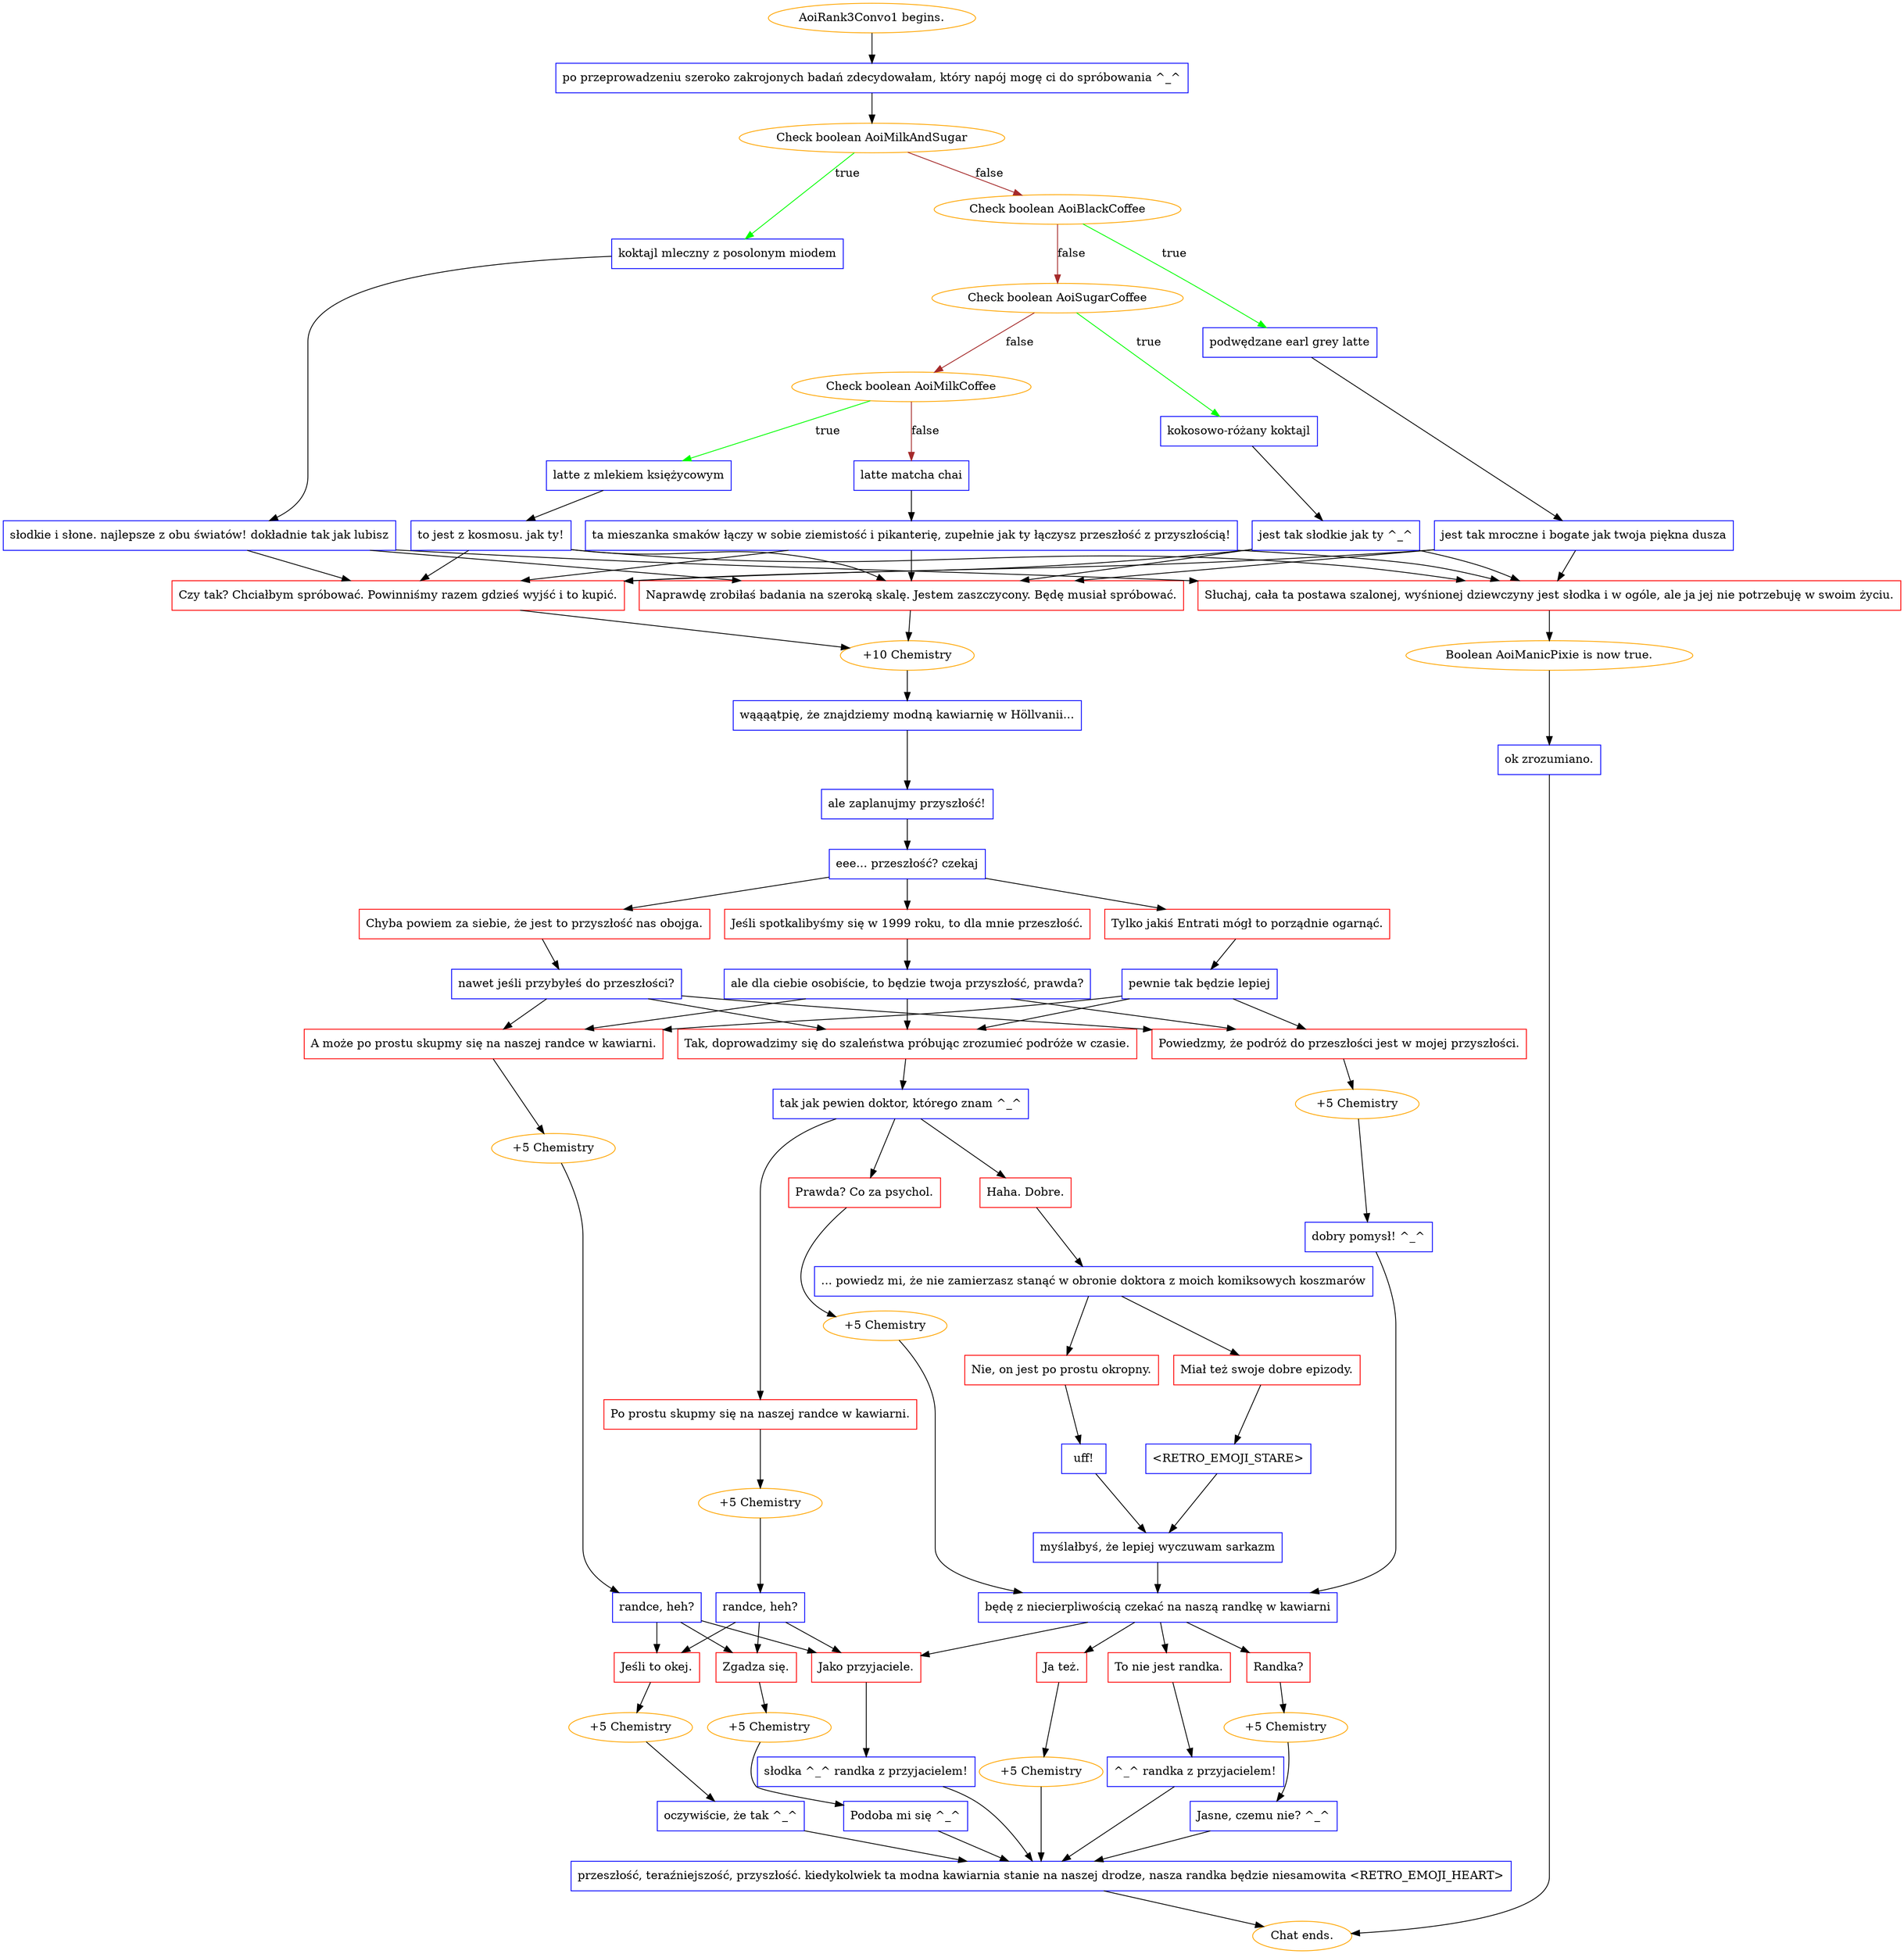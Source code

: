 digraph {
	"AoiRank3Convo1 begins." [color=orange];
		"AoiRank3Convo1 begins." -> j3162138656;
	j3162138656 [label="po przeprowadzeniu szeroko zakrojonych badań zdecydowałam, który napój mogę ci do spróbowania ^_^",shape=box,color=blue];
		j3162138656 -> j4211444181;
	j4211444181 [label="Check boolean AoiMilkAndSugar",color=orange];
		j4211444181 -> j4215006787 [label=true,color=green];
		j4211444181 -> j859293947 [label=false,color=brown];
	j4215006787 [label="koktajl mleczny z posolonym miodem",shape=box,color=blue];
		j4215006787 -> j3013231742;
	j859293947 [label="Check boolean AoiBlackCoffee",color=orange];
		j859293947 -> j2888755619 [label=true,color=green];
		j859293947 -> j3369786144 [label=false,color=brown];
	j3013231742 [label="słodkie i słone. najlepsze z obu światów! dokładnie tak jak lubisz",shape=box,color=blue];
		j3013231742 -> j3554003506;
		j3013231742 -> j2746264462;
		j3013231742 -> j3730678353;
	j2888755619 [label="podwędzane earl grey latte",shape=box,color=blue];
		j2888755619 -> j3842259532;
	j3369786144 [label="Check boolean AoiSugarCoffee",color=orange];
		j3369786144 -> j3246539119 [label=true,color=green];
		j3369786144 -> j2911908045 [label=false,color=brown];
	j3554003506 [label="Naprawdę zrobiłaś badania na szeroką skalę. Jestem zaszczycony. Będę musiał spróbować.",shape=box,color=red];
		j3554003506 -> j3235173970;
	j2746264462 [label="Czy tak? Chciałbym spróbować. Powinniśmy razem gdzieś wyjść i to kupić.",shape=box,color=red];
		j2746264462 -> j3235173970;
	j3730678353 [label="Słuchaj, cała ta postawa szalonej, wyśnionej dziewczyny jest słodka i w ogóle, ale ja jej nie potrzebuję w swoim życiu.",shape=box,color=red];
		j3730678353 -> j159701769;
	j3842259532 [label="jest tak mroczne i bogate jak twoja piękna dusza",shape=box,color=blue];
		j3842259532 -> j3554003506;
		j3842259532 -> j2746264462;
		j3842259532 -> j3730678353;
	j3246539119 [label="kokosowo-różany koktajl",shape=box,color=blue];
		j3246539119 -> j3939063853;
	j2911908045 [label="Check boolean AoiMilkCoffee",color=orange];
		j2911908045 -> j4162666952 [label=true,color=green];
		j2911908045 -> j1284925039 [label=false,color=brown];
	j3235173970 [label="+10 Chemistry",color=orange];
		j3235173970 -> j2344704917;
	j159701769 [label="Boolean AoiManicPixie is now true.",color=orange];
		j159701769 -> j4014457062;
	j3939063853 [label="jest tak słodkie jak ty ^_^",shape=box,color=blue];
		j3939063853 -> j3554003506;
		j3939063853 -> j2746264462;
		j3939063853 -> j3730678353;
	j4162666952 [label="latte z mlekiem księżycowym",shape=box,color=blue];
		j4162666952 -> j4089246603;
	j1284925039 [label="latte matcha chai",shape=box,color=blue];
		j1284925039 -> j1513429247;
	j2344704917 [label="wąąąątpię, że znajdziemy modną kawiarnię w Höllvanii...",shape=box,color=blue];
		j2344704917 -> j3648935869;
	j4014457062 [label="ok zrozumiano.",shape=box,color=blue];
		j4014457062 -> "Chat ends.";
	j4089246603 [label="to jest z kosmosu. jak ty!",shape=box,color=blue];
		j4089246603 -> j3554003506;
		j4089246603 -> j2746264462;
		j4089246603 -> j3730678353;
	j1513429247 [label="ta mieszanka smaków łączy w sobie ziemistość i pikanterię, zupełnie jak ty łączysz przeszłość z przyszłością!",shape=box,color=blue];
		j1513429247 -> j3554003506;
		j1513429247 -> j2746264462;
		j1513429247 -> j3730678353;
	j3648935869 [label="ale zaplanujmy przyszłość!",shape=box,color=blue];
		j3648935869 -> j3548443272;
	"Chat ends." [color=orange];
	j3548443272 [label="eee... przeszłość? czekaj",shape=box,color=blue];
		j3548443272 -> j1151333461;
		j3548443272 -> j240142927;
		j3548443272 -> j4077263615;
	j1151333461 [label="Jeśli spotkalibyśmy się w 1999 roku, to dla mnie przeszłość.",shape=box,color=red];
		j1151333461 -> j163803304;
	j240142927 [label="Chyba powiem za siebie, że jest to przyszłość nas obojga.",shape=box,color=red];
		j240142927 -> j4180876382;
	j4077263615 [label="Tylko jakiś Entrati mógł to porządnie ogarnąć.",shape=box,color=red];
		j4077263615 -> j2253401165;
	j163803304 [label="ale dla ciebie osobiście, to będzie twoja przyszłość, prawda?",shape=box,color=blue];
		j163803304 -> j1556539784;
		j163803304 -> j2032780584;
		j163803304 -> j349123963;
	j4180876382 [label="nawet jeśli przybyłeś do przeszłości?",shape=box,color=blue];
		j4180876382 -> j1556539784;
		j4180876382 -> j2032780584;
		j4180876382 -> j349123963;
	j2253401165 [label="pewnie tak będzie lepiej",shape=box,color=blue];
		j2253401165 -> j1556539784;
		j2253401165 -> j2032780584;
		j2253401165 -> j349123963;
	j1556539784 [label="Tak, doprowadzimy się do szaleństwa próbując zrozumieć podróże w czasie.",shape=box,color=red];
		j1556539784 -> j2297782936;
	j2032780584 [label="Powiedzmy, że podróż do przeszłości jest w mojej przyszłości.",shape=box,color=red];
		j2032780584 -> j1872892216;
	j349123963 [label="A może po prostu skupmy się na naszej randce w kawiarni.",shape=box,color=red];
		j349123963 -> j4130495678;
	j2297782936 [label="tak jak pewien doktor, którego znam ^_^",shape=box,color=blue];
		j2297782936 -> j2527738715;
		j2297782936 -> j4006745141;
		j2297782936 -> j3006370705;
	j1872892216 [label="+5 Chemistry",color=orange];
		j1872892216 -> j474837948;
	j4130495678 [label="+5 Chemistry",color=orange];
		j4130495678 -> j906960873;
	j2527738715 [label="Po prostu skupmy się na naszej randce w kawiarni.",shape=box,color=red];
		j2527738715 -> j3675563887;
	j4006745141 [label="Haha. Dobre.",shape=box,color=red];
		j4006745141 -> j2274001575;
	j3006370705 [label="Prawda? Co za psychol.",shape=box,color=red];
		j3006370705 -> j2316839145;
	j474837948 [label="dobry pomysł! ^_^",shape=box,color=blue];
		j474837948 -> j1297987393;
	j906960873 [label="randce, heh?",shape=box,color=blue];
		j906960873 -> j2248611925;
		j906960873 -> j1510852498;
		j906960873 -> j732411437;
	j3675563887 [label="+5 Chemistry",color=orange];
		j3675563887 -> j921978543;
	j2274001575 [label="... powiedz mi, że nie zamierzasz stanąć w obronie doktora z moich komiksowych koszmarów",shape=box,color=blue];
		j2274001575 -> j1469110988;
		j2274001575 -> j648883389;
	j2316839145 [label="+5 Chemistry",color=orange];
		j2316839145 -> j1297987393;
	j1297987393 [label="będę z niecierpliwością czekać na naszą randkę w kawiarni",shape=box,color=blue];
		j1297987393 -> j1870694612;
		j1297987393 -> j139661296;
		j1297987393 -> j2660342247;
		j1297987393 -> j1510852498;
	j2248611925 [label="Zgadza się.",shape=box,color=red];
		j2248611925 -> j246868057;
	j1510852498 [label="Jako przyjaciele.",shape=box,color=red];
		j1510852498 -> j1268400862;
	j732411437 [label="Jeśli to okej.",shape=box,color=red];
		j732411437 -> j3755433;
	j921978543 [label="randce, heh?",shape=box,color=blue];
		j921978543 -> j2248611925;
		j921978543 -> j1510852498;
		j921978543 -> j732411437;
	j1469110988 [label="Miał też swoje dobre epizody.",shape=box,color=red];
		j1469110988 -> j2871746368;
	j648883389 [label="Nie, on jest po prostu okropny.",shape=box,color=red];
		j648883389 -> j734442258;
	j1870694612 [label="Ja też.",shape=box,color=red];
		j1870694612 -> j2332618356;
	j139661296 [label="Randka?",shape=box,color=red];
		j139661296 -> j936134471;
	j2660342247 [label="To nie jest randka.",shape=box,color=red];
		j2660342247 -> j617661686;
	j246868057 [label="+5 Chemistry",color=orange];
		j246868057 -> j214594330;
	j1268400862 [label="słodka ^_^ randka z przyjacielem!",shape=box,color=blue];
		j1268400862 -> j60255136;
	j3755433 [label="+5 Chemistry",color=orange];
		j3755433 -> j3041979699;
	j2871746368 [label="<RETRO_EMOJI_STARE>",shape=box,color=blue];
		j2871746368 -> j374838285;
	j734442258 [label="uff!",shape=box,color=blue];
		j734442258 -> j374838285;
	j2332618356 [label="+5 Chemistry",color=orange];
		j2332618356 -> j60255136;
	j936134471 [label="+5 Chemistry",color=orange];
		j936134471 -> j4111514167;
	j617661686 [label="^_^ randka z przyjacielem!",shape=box,color=blue];
		j617661686 -> j60255136;
	j214594330 [label="Podoba mi się ^_^",shape=box,color=blue];
		j214594330 -> j60255136;
	j60255136 [label="przeszłość, teraźniejszość, przyszłość. kiedykolwiek ta modna kawiarnia stanie na naszej drodze, nasza randka będzie niesamowita <RETRO_EMOJI_HEART>",shape=box,color=blue];
		j60255136 -> "Chat ends.";
	j3041979699 [label="oczywiście, że tak ^_^",shape=box,color=blue];
		j3041979699 -> j60255136;
	j374838285 [label="myślałbyś, że lepiej wyczuwam sarkazm",shape=box,color=blue];
		j374838285 -> j1297987393;
	j4111514167 [label="Jasne, czemu nie? ^_^",shape=box,color=blue];
		j4111514167 -> j60255136;
}